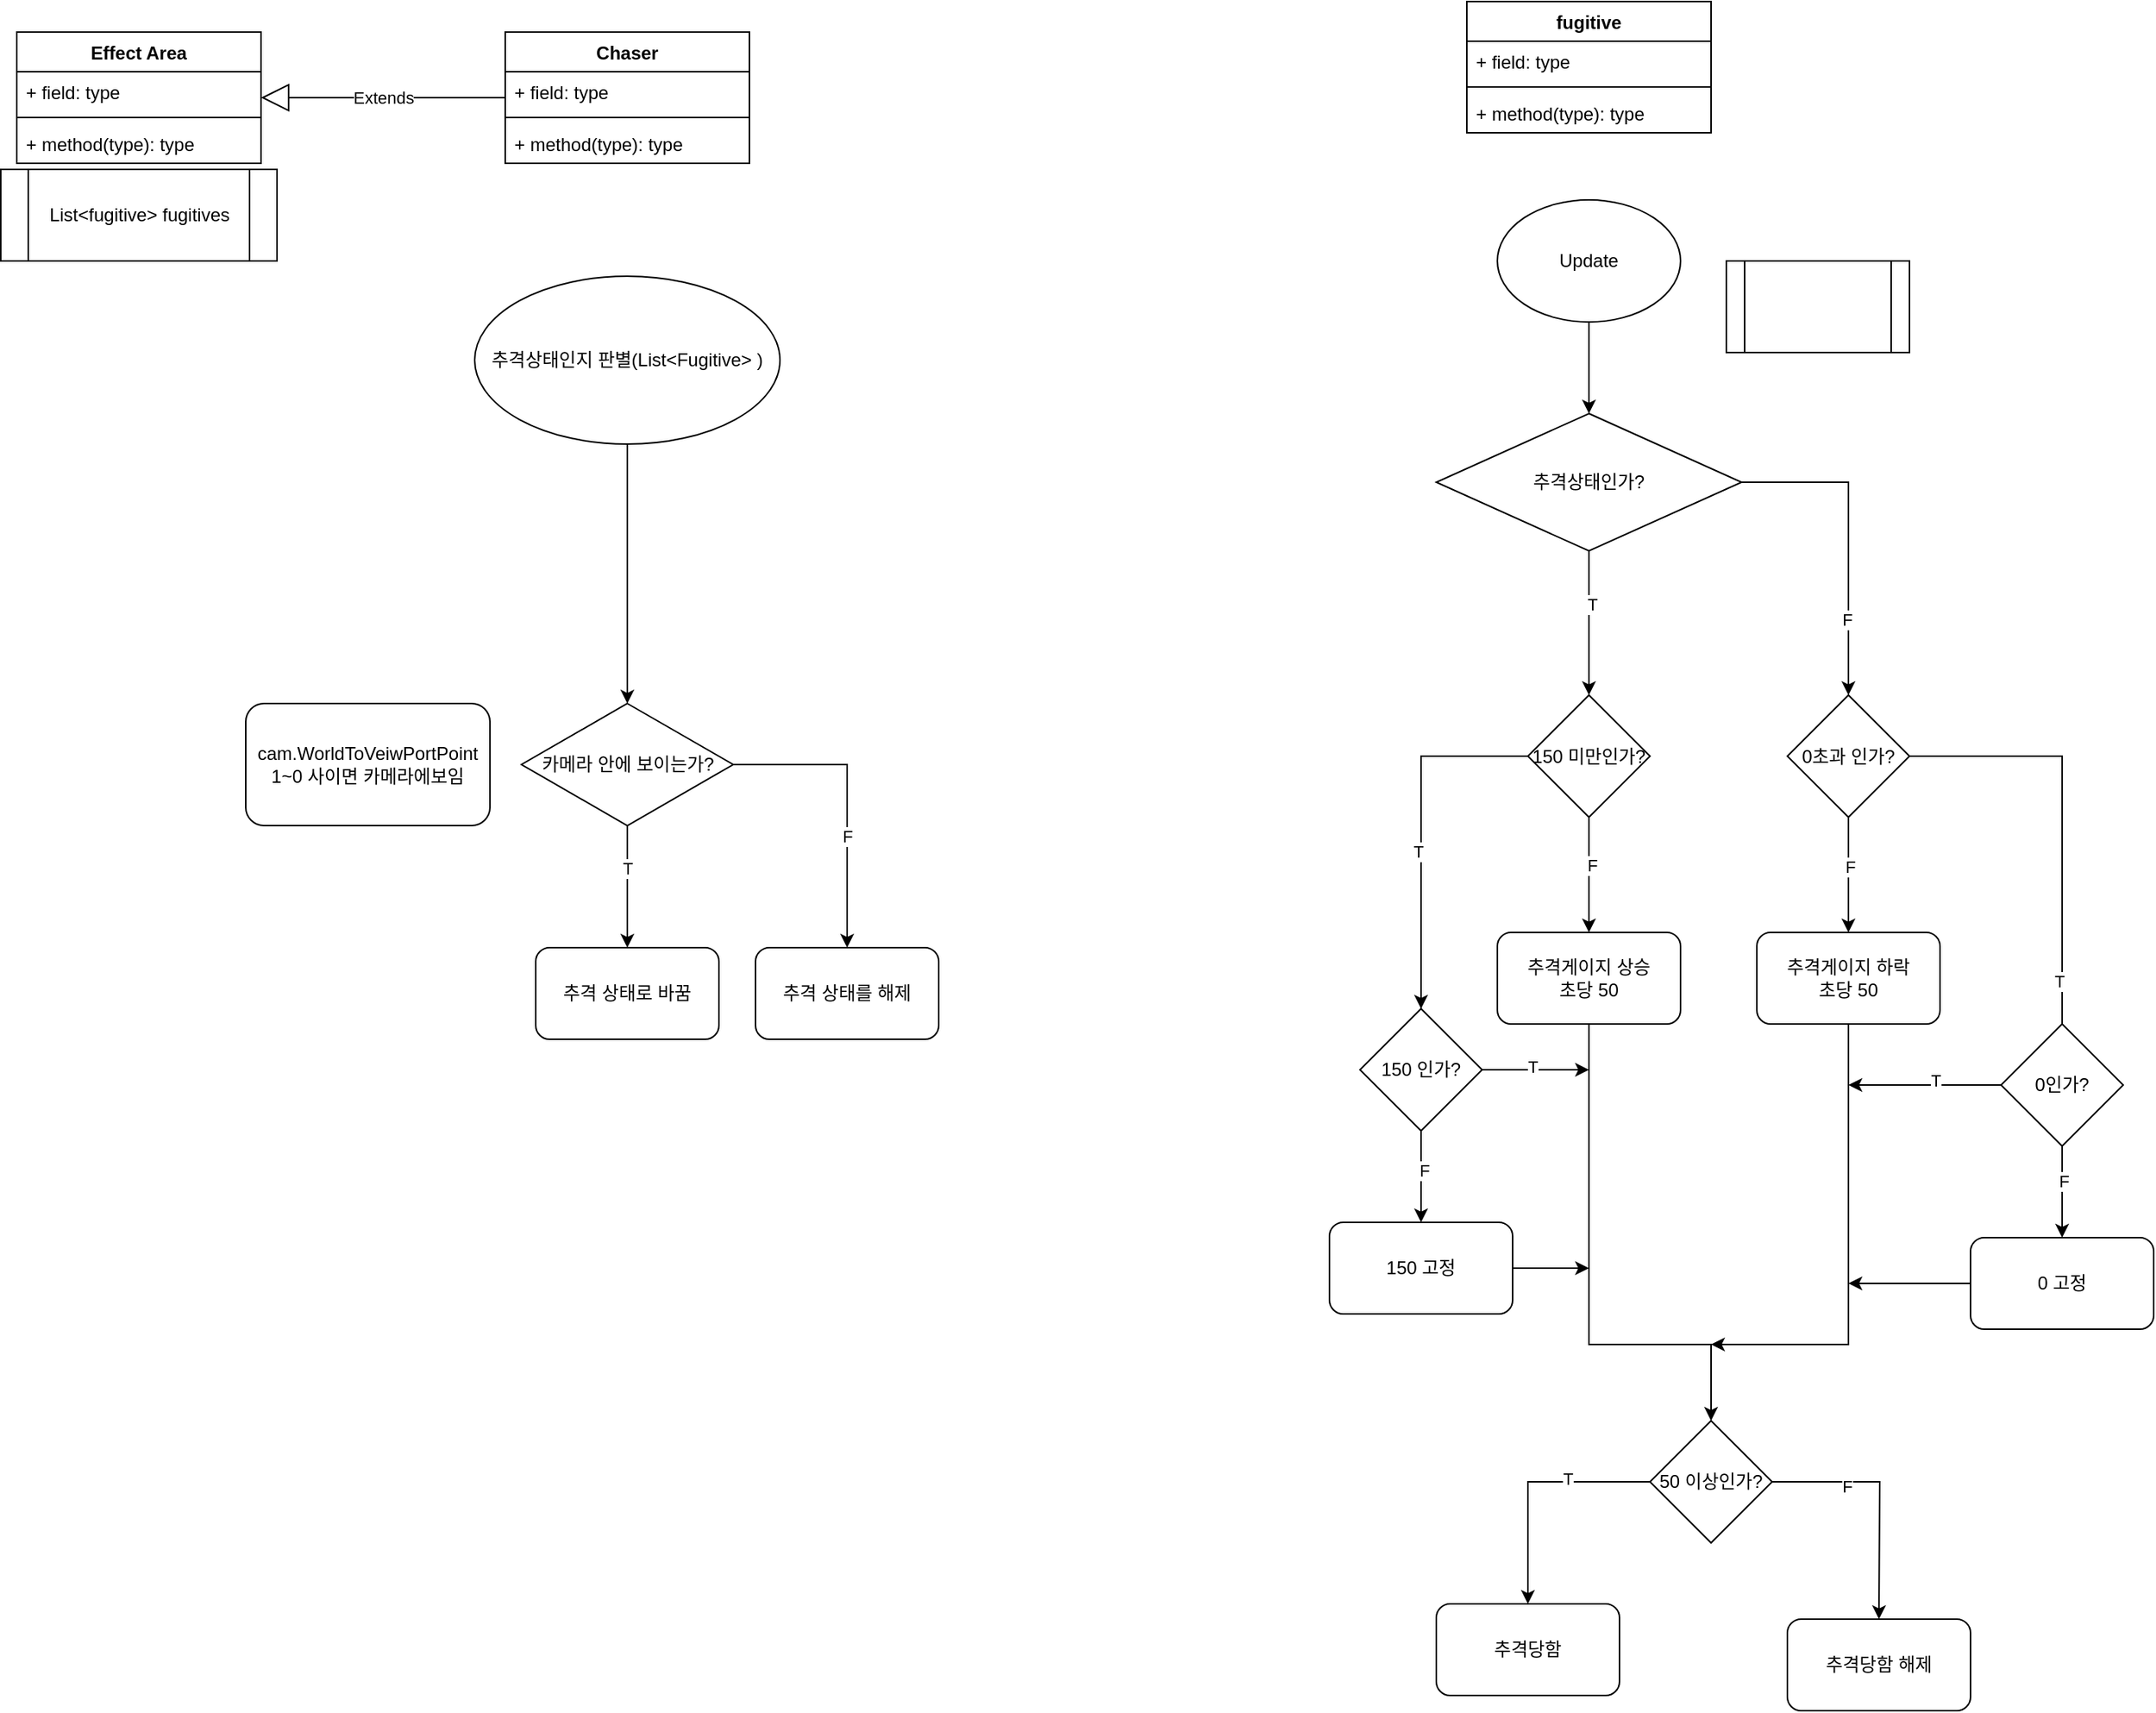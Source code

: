 <mxfile version="13.9.9" type="device"><diagram id="C5RBs43oDa-KdzZeNtuy" name="Page-1"><mxGraphModel dx="2267" dy="1360" grid="1" gridSize="10" guides="1" tooltips="1" connect="1" arrows="1" fold="1" page="1" pageScale="1" pageWidth="827" pageHeight="1169" math="0" shadow="0"><root><mxCell id="WIyWlLk6GJQsqaUBKTNV-0"/><mxCell id="WIyWlLk6GJQsqaUBKTNV-1" parent="WIyWlLk6GJQsqaUBKTNV-0"/><mxCell id="PWKRJvfebUfO8g9JHcqD-0" value="Chaser" style="swimlane;fontStyle=1;align=center;verticalAlign=top;childLayout=stackLayout;horizontal=1;startSize=26;horizontalStack=0;resizeParent=1;resizeParentMax=0;resizeLast=0;collapsible=1;marginBottom=0;" vertex="1" parent="WIyWlLk6GJQsqaUBKTNV-1"><mxGeometry x="130" y="90" width="160" height="86" as="geometry"/></mxCell><mxCell id="PWKRJvfebUfO8g9JHcqD-1" value="+ field: type" style="text;strokeColor=none;fillColor=none;align=left;verticalAlign=top;spacingLeft=4;spacingRight=4;overflow=hidden;rotatable=0;points=[[0,0.5],[1,0.5]];portConstraint=eastwest;" vertex="1" parent="PWKRJvfebUfO8g9JHcqD-0"><mxGeometry y="26" width="160" height="26" as="geometry"/></mxCell><mxCell id="PWKRJvfebUfO8g9JHcqD-2" value="" style="line;strokeWidth=1;fillColor=none;align=left;verticalAlign=middle;spacingTop=-1;spacingLeft=3;spacingRight=3;rotatable=0;labelPosition=right;points=[];portConstraint=eastwest;" vertex="1" parent="PWKRJvfebUfO8g9JHcqD-0"><mxGeometry y="52" width="160" height="8" as="geometry"/></mxCell><mxCell id="PWKRJvfebUfO8g9JHcqD-3" value="+ method(type): type" style="text;strokeColor=none;fillColor=none;align=left;verticalAlign=top;spacingLeft=4;spacingRight=4;overflow=hidden;rotatable=0;points=[[0,0.5],[1,0.5]];portConstraint=eastwest;" vertex="1" parent="PWKRJvfebUfO8g9JHcqD-0"><mxGeometry y="60" width="160" height="26" as="geometry"/></mxCell><mxCell id="PWKRJvfebUfO8g9JHcqD-4" value="fugitive" style="swimlane;fontStyle=1;align=center;verticalAlign=top;childLayout=stackLayout;horizontal=1;startSize=26;horizontalStack=0;resizeParent=1;resizeParentMax=0;resizeLast=0;collapsible=1;marginBottom=0;" vertex="1" parent="WIyWlLk6GJQsqaUBKTNV-1"><mxGeometry x="760" y="70" width="160" height="86" as="geometry"/></mxCell><mxCell id="PWKRJvfebUfO8g9JHcqD-5" value="+ field: type" style="text;strokeColor=none;fillColor=none;align=left;verticalAlign=top;spacingLeft=4;spacingRight=4;overflow=hidden;rotatable=0;points=[[0,0.5],[1,0.5]];portConstraint=eastwest;" vertex="1" parent="PWKRJvfebUfO8g9JHcqD-4"><mxGeometry y="26" width="160" height="26" as="geometry"/></mxCell><mxCell id="PWKRJvfebUfO8g9JHcqD-6" value="" style="line;strokeWidth=1;fillColor=none;align=left;verticalAlign=middle;spacingTop=-1;spacingLeft=3;spacingRight=3;rotatable=0;labelPosition=right;points=[];portConstraint=eastwest;" vertex="1" parent="PWKRJvfebUfO8g9JHcqD-4"><mxGeometry y="52" width="160" height="8" as="geometry"/></mxCell><mxCell id="PWKRJvfebUfO8g9JHcqD-7" value="+ method(type): type" style="text;strokeColor=none;fillColor=none;align=left;verticalAlign=top;spacingLeft=4;spacingRight=4;overflow=hidden;rotatable=0;points=[[0,0.5],[1,0.5]];portConstraint=eastwest;" vertex="1" parent="PWKRJvfebUfO8g9JHcqD-4"><mxGeometry y="60" width="160" height="26" as="geometry"/></mxCell><mxCell id="PWKRJvfebUfO8g9JHcqD-24" style="edgeStyle=orthogonalEdgeStyle;rounded=0;orthogonalLoop=1;jettySize=auto;html=1;" edge="1" parent="WIyWlLk6GJQsqaUBKTNV-1" source="PWKRJvfebUfO8g9JHcqD-8" target="PWKRJvfebUfO8g9JHcqD-35"><mxGeometry relative="1" as="geometry"><mxPoint x="210" y="410.003" as="targetPoint"/></mxGeometry></mxCell><mxCell id="PWKRJvfebUfO8g9JHcqD-8" value="추격상태인지 판별(List&amp;lt;Fugitive&amp;gt; )" style="ellipse;whiteSpace=wrap;html=1;" vertex="1" parent="WIyWlLk6GJQsqaUBKTNV-1"><mxGeometry x="110" y="250" width="200" height="110" as="geometry"/></mxCell><mxCell id="PWKRJvfebUfO8g9JHcqD-36" style="edgeStyle=orthogonalEdgeStyle;rounded=0;orthogonalLoop=1;jettySize=auto;html=1;" edge="1" parent="WIyWlLk6GJQsqaUBKTNV-1" source="PWKRJvfebUfO8g9JHcqD-35"><mxGeometry relative="1" as="geometry"><mxPoint x="210.005" y="690" as="targetPoint"/></mxGeometry></mxCell><mxCell id="PWKRJvfebUfO8g9JHcqD-37" value="T" style="edgeLabel;html=1;align=center;verticalAlign=middle;resizable=0;points=[];" vertex="1" connectable="0" parent="PWKRJvfebUfO8g9JHcqD-36"><mxGeometry x="-0.314" relative="1" as="geometry"><mxPoint as="offset"/></mxGeometry></mxCell><mxCell id="PWKRJvfebUfO8g9JHcqD-39" style="edgeStyle=orthogonalEdgeStyle;rounded=0;orthogonalLoop=1;jettySize=auto;html=1;" edge="1" parent="WIyWlLk6GJQsqaUBKTNV-1" source="PWKRJvfebUfO8g9JHcqD-35" target="PWKRJvfebUfO8g9JHcqD-40"><mxGeometry relative="1" as="geometry"><mxPoint x="350" y="670" as="targetPoint"/></mxGeometry></mxCell><mxCell id="PWKRJvfebUfO8g9JHcqD-41" value="F" style="edgeLabel;html=1;align=center;verticalAlign=middle;resizable=0;points=[];" vertex="1" connectable="0" parent="PWKRJvfebUfO8g9JHcqD-39"><mxGeometry x="0.248" relative="1" as="geometry"><mxPoint as="offset"/></mxGeometry></mxCell><mxCell id="PWKRJvfebUfO8g9JHcqD-35" value="카메라 안에 보이는가?" style="rhombus;whiteSpace=wrap;html=1;" vertex="1" parent="WIyWlLk6GJQsqaUBKTNV-1"><mxGeometry x="140.63" y="530" width="138.75" height="80" as="geometry"/></mxCell><mxCell id="PWKRJvfebUfO8g9JHcqD-38" value="추격 상태로 바꿈" style="rounded=1;whiteSpace=wrap;html=1;" vertex="1" parent="WIyWlLk6GJQsqaUBKTNV-1"><mxGeometry x="150" y="690" width="120" height="60" as="geometry"/></mxCell><mxCell id="PWKRJvfebUfO8g9JHcqD-40" value="추격 상태를 해제" style="rounded=1;whiteSpace=wrap;html=1;" vertex="1" parent="WIyWlLk6GJQsqaUBKTNV-1"><mxGeometry x="294" y="690" width="120" height="60" as="geometry"/></mxCell><mxCell id="PWKRJvfebUfO8g9JHcqD-42" value="List&amp;lt;fugitive&amp;gt; fugitives" style="shape=process;whiteSpace=wrap;html=1;backgroundOutline=1;" vertex="1" parent="WIyWlLk6GJQsqaUBKTNV-1"><mxGeometry x="-200.5" y="180" width="181" height="60" as="geometry"/></mxCell><mxCell id="PWKRJvfebUfO8g9JHcqD-51" style="edgeStyle=orthogonalEdgeStyle;rounded=0;orthogonalLoop=1;jettySize=auto;html=1;" edge="1" parent="WIyWlLk6GJQsqaUBKTNV-1" source="PWKRJvfebUfO8g9JHcqD-44" target="PWKRJvfebUfO8g9JHcqD-54"><mxGeometry relative="1" as="geometry"><mxPoint x="840.0" y="390" as="targetPoint"/></mxGeometry></mxCell><mxCell id="PWKRJvfebUfO8g9JHcqD-44" value="Update" style="ellipse;whiteSpace=wrap;html=1;" vertex="1" parent="WIyWlLk6GJQsqaUBKTNV-1"><mxGeometry x="780" y="200" width="120" height="80" as="geometry"/></mxCell><mxCell id="PWKRJvfebUfO8g9JHcqD-45" value="Effect Area" style="swimlane;fontStyle=1;align=center;verticalAlign=top;childLayout=stackLayout;horizontal=1;startSize=26;horizontalStack=0;resizeParent=1;resizeParentMax=0;resizeLast=0;collapsible=1;marginBottom=0;" vertex="1" parent="WIyWlLk6GJQsqaUBKTNV-1"><mxGeometry x="-190" y="90" width="160" height="86" as="geometry"/></mxCell><mxCell id="PWKRJvfebUfO8g9JHcqD-46" value="+ field: type" style="text;strokeColor=none;fillColor=none;align=left;verticalAlign=top;spacingLeft=4;spacingRight=4;overflow=hidden;rotatable=0;points=[[0,0.5],[1,0.5]];portConstraint=eastwest;" vertex="1" parent="PWKRJvfebUfO8g9JHcqD-45"><mxGeometry y="26" width="160" height="26" as="geometry"/></mxCell><mxCell id="PWKRJvfebUfO8g9JHcqD-47" value="" style="line;strokeWidth=1;fillColor=none;align=left;verticalAlign=middle;spacingTop=-1;spacingLeft=3;spacingRight=3;rotatable=0;labelPosition=right;points=[];portConstraint=eastwest;" vertex="1" parent="PWKRJvfebUfO8g9JHcqD-45"><mxGeometry y="52" width="160" height="8" as="geometry"/></mxCell><mxCell id="PWKRJvfebUfO8g9JHcqD-48" value="+ method(type): type" style="text;strokeColor=none;fillColor=none;align=left;verticalAlign=top;spacingLeft=4;spacingRight=4;overflow=hidden;rotatable=0;points=[[0,0.5],[1,0.5]];portConstraint=eastwest;" vertex="1" parent="PWKRJvfebUfO8g9JHcqD-45"><mxGeometry y="60" width="160" height="26" as="geometry"/></mxCell><mxCell id="PWKRJvfebUfO8g9JHcqD-50" value="Extends" style="endArrow=block;endSize=16;endFill=0;html=1;" edge="1" parent="WIyWlLk6GJQsqaUBKTNV-1" source="PWKRJvfebUfO8g9JHcqD-0" target="PWKRJvfebUfO8g9JHcqD-45"><mxGeometry width="160" relative="1" as="geometry"><mxPoint x="-30" y="200" as="sourcePoint"/><mxPoint x="130" y="200" as="targetPoint"/></mxGeometry></mxCell><mxCell id="PWKRJvfebUfO8g9JHcqD-52" value="cam.WorldToVeiwPortPoint&lt;br&gt;1~0 사이면 카메라에보임" style="rounded=1;whiteSpace=wrap;html=1;" vertex="1" parent="WIyWlLk6GJQsqaUBKTNV-1"><mxGeometry x="-40" y="530" width="160" height="80" as="geometry"/></mxCell><mxCell id="PWKRJvfebUfO8g9JHcqD-55" style="edgeStyle=orthogonalEdgeStyle;rounded=0;orthogonalLoop=1;jettySize=auto;html=1;entryX=0.5;entryY=0;entryDx=0;entryDy=0;" edge="1" parent="WIyWlLk6GJQsqaUBKTNV-1" source="PWKRJvfebUfO8g9JHcqD-54" target="PWKRJvfebUfO8g9JHcqD-64"><mxGeometry relative="1" as="geometry"><mxPoint x="840.0" y="510" as="targetPoint"/></mxGeometry></mxCell><mxCell id="PWKRJvfebUfO8g9JHcqD-58" value="T" style="edgeLabel;html=1;align=center;verticalAlign=middle;resizable=0;points=[];" vertex="1" connectable="0" parent="PWKRJvfebUfO8g9JHcqD-55"><mxGeometry x="-0.264" y="2" relative="1" as="geometry"><mxPoint as="offset"/></mxGeometry></mxCell><mxCell id="PWKRJvfebUfO8g9JHcqD-59" style="edgeStyle=orthogonalEdgeStyle;rounded=0;orthogonalLoop=1;jettySize=auto;html=1;" edge="1" parent="WIyWlLk6GJQsqaUBKTNV-1" source="PWKRJvfebUfO8g9JHcqD-54" target="PWKRJvfebUfO8g9JHcqD-62"><mxGeometry relative="1" as="geometry"><mxPoint x="1010" y="480" as="targetPoint"/></mxGeometry></mxCell><mxCell id="PWKRJvfebUfO8g9JHcqD-60" value="F" style="edgeLabel;html=1;align=center;verticalAlign=middle;resizable=0;points=[];" vertex="1" connectable="0" parent="PWKRJvfebUfO8g9JHcqD-59"><mxGeometry x="0.521" y="-1" relative="1" as="geometry"><mxPoint as="offset"/></mxGeometry></mxCell><mxCell id="PWKRJvfebUfO8g9JHcqD-54" value="추격상태인가?" style="rhombus;whiteSpace=wrap;html=1;" vertex="1" parent="WIyWlLk6GJQsqaUBKTNV-1"><mxGeometry x="740" y="340" width="200" height="90" as="geometry"/></mxCell><mxCell id="PWKRJvfebUfO8g9JHcqD-78" style="edgeStyle=orthogonalEdgeStyle;rounded=0;orthogonalLoop=1;jettySize=auto;html=1;" edge="1" parent="WIyWlLk6GJQsqaUBKTNV-1" source="PWKRJvfebUfO8g9JHcqD-56" target="PWKRJvfebUfO8g9JHcqD-99"><mxGeometry relative="1" as="geometry"><mxPoint x="840" y="975" as="targetPoint"/><Array as="points"><mxPoint x="840" y="950"/><mxPoint x="920" y="950"/></Array></mxGeometry></mxCell><mxCell id="PWKRJvfebUfO8g9JHcqD-56" value="추격게이지 상승&lt;br&gt;초당 50" style="rounded=1;whiteSpace=wrap;html=1;" vertex="1" parent="WIyWlLk6GJQsqaUBKTNV-1"><mxGeometry x="780.0" y="680" width="120" height="60" as="geometry"/></mxCell><mxCell id="PWKRJvfebUfO8g9JHcqD-57" value="" style="shape=process;whiteSpace=wrap;html=1;backgroundOutline=1;" vertex="1" parent="WIyWlLk6GJQsqaUBKTNV-1"><mxGeometry x="930" y="240" width="120" height="60" as="geometry"/></mxCell><mxCell id="PWKRJvfebUfO8g9JHcqD-80" style="edgeStyle=orthogonalEdgeStyle;rounded=0;orthogonalLoop=1;jettySize=auto;html=1;" edge="1" parent="WIyWlLk6GJQsqaUBKTNV-1" source="PWKRJvfebUfO8g9JHcqD-61"><mxGeometry relative="1" as="geometry"><mxPoint x="920" y="950" as="targetPoint"/><Array as="points"><mxPoint x="1010" y="950"/><mxPoint x="920" y="950"/></Array></mxGeometry></mxCell><mxCell id="PWKRJvfebUfO8g9JHcqD-61" value="추격게이지 하락&lt;br&gt;초당 50" style="rounded=1;whiteSpace=wrap;html=1;" vertex="1" parent="WIyWlLk6GJQsqaUBKTNV-1"><mxGeometry x="950.0" y="680" width="120" height="60" as="geometry"/></mxCell><mxCell id="PWKRJvfebUfO8g9JHcqD-69" style="edgeStyle=orthogonalEdgeStyle;rounded=0;orthogonalLoop=1;jettySize=auto;html=1;" edge="1" parent="WIyWlLk6GJQsqaUBKTNV-1" source="PWKRJvfebUfO8g9JHcqD-62" target="PWKRJvfebUfO8g9JHcqD-61"><mxGeometry relative="1" as="geometry"/></mxCell><mxCell id="PWKRJvfebUfO8g9JHcqD-70" value="F" style="edgeLabel;html=1;align=center;verticalAlign=middle;resizable=0;points=[];" vertex="1" connectable="0" parent="PWKRJvfebUfO8g9JHcqD-69"><mxGeometry x="-0.144" y="1" relative="1" as="geometry"><mxPoint as="offset"/></mxGeometry></mxCell><mxCell id="PWKRJvfebUfO8g9JHcqD-75" style="edgeStyle=orthogonalEdgeStyle;rounded=0;orthogonalLoop=1;jettySize=auto;html=1;" edge="1" parent="WIyWlLk6GJQsqaUBKTNV-1" source="PWKRJvfebUfO8g9JHcqD-62"><mxGeometry relative="1" as="geometry"><mxPoint x="1010" y="780" as="targetPoint"/><Array as="points"><mxPoint x="1150" y="565"/><mxPoint x="1150" y="780"/></Array></mxGeometry></mxCell><mxCell id="PWKRJvfebUfO8g9JHcqD-81" value="T" style="edgeLabel;html=1;align=center;verticalAlign=middle;resizable=0;points=[];" vertex="1" connectable="0" parent="PWKRJvfebUfO8g9JHcqD-75"><mxGeometry x="0.085" y="-2" relative="1" as="geometry"><mxPoint as="offset"/></mxGeometry></mxCell><mxCell id="PWKRJvfebUfO8g9JHcqD-93" value="T" style="edgeLabel;html=1;align=center;verticalAlign=middle;resizable=0;points=[];" vertex="1" connectable="0" parent="PWKRJvfebUfO8g9JHcqD-75"><mxGeometry x="0.753" y="-3" relative="1" as="geometry"><mxPoint as="offset"/></mxGeometry></mxCell><mxCell id="PWKRJvfebUfO8g9JHcqD-62" value="0초과 인가?" style="rhombus;whiteSpace=wrap;html=1;" vertex="1" parent="WIyWlLk6GJQsqaUBKTNV-1"><mxGeometry x="970" y="524.5" width="80" height="80" as="geometry"/></mxCell><mxCell id="PWKRJvfebUfO8g9JHcqD-67" style="edgeStyle=orthogonalEdgeStyle;rounded=0;orthogonalLoop=1;jettySize=auto;html=1;" edge="1" parent="WIyWlLk6GJQsqaUBKTNV-1" source="PWKRJvfebUfO8g9JHcqD-64" target="PWKRJvfebUfO8g9JHcqD-56"><mxGeometry relative="1" as="geometry"/></mxCell><mxCell id="PWKRJvfebUfO8g9JHcqD-68" value="F" style="edgeLabel;html=1;align=center;verticalAlign=middle;resizable=0;points=[];" vertex="1" connectable="0" parent="PWKRJvfebUfO8g9JHcqD-67"><mxGeometry x="-0.173" y="2" relative="1" as="geometry"><mxPoint as="offset"/></mxGeometry></mxCell><mxCell id="PWKRJvfebUfO8g9JHcqD-71" style="edgeStyle=orthogonalEdgeStyle;rounded=0;orthogonalLoop=1;jettySize=auto;html=1;" edge="1" parent="WIyWlLk6GJQsqaUBKTNV-1" source="PWKRJvfebUfO8g9JHcqD-84"><mxGeometry relative="1" as="geometry"><mxPoint x="840" y="770" as="targetPoint"/><Array as="points"><mxPoint x="730" y="565"/><mxPoint x="730" y="770"/><mxPoint x="840" y="770"/></Array></mxGeometry></mxCell><mxCell id="PWKRJvfebUfO8g9JHcqD-87" value="T" style="edgeLabel;html=1;align=center;verticalAlign=middle;resizable=0;points=[];" vertex="1" connectable="0" parent="PWKRJvfebUfO8g9JHcqD-71"><mxGeometry x="0.843" y="2" relative="1" as="geometry"><mxPoint as="offset"/></mxGeometry></mxCell><mxCell id="PWKRJvfebUfO8g9JHcqD-64" value="150 미만인가?" style="rhombus;whiteSpace=wrap;html=1;" vertex="1" parent="WIyWlLk6GJQsqaUBKTNV-1"><mxGeometry x="800" y="524.5" width="80" height="80" as="geometry"/></mxCell><mxCell id="PWKRJvfebUfO8g9JHcqD-101" style="edgeStyle=orthogonalEdgeStyle;rounded=0;orthogonalLoop=1;jettySize=auto;html=1;" edge="1" parent="WIyWlLk6GJQsqaUBKTNV-1" source="PWKRJvfebUfO8g9JHcqD-83"><mxGeometry relative="1" as="geometry"><mxPoint x="840" y="900" as="targetPoint"/></mxGeometry></mxCell><mxCell id="PWKRJvfebUfO8g9JHcqD-83" value="150 고정" style="rounded=1;whiteSpace=wrap;html=1;" vertex="1" parent="WIyWlLk6GJQsqaUBKTNV-1"><mxGeometry x="670" y="870" width="120" height="60" as="geometry"/></mxCell><mxCell id="PWKRJvfebUfO8g9JHcqD-88" style="edgeStyle=orthogonalEdgeStyle;rounded=0;orthogonalLoop=1;jettySize=auto;html=1;entryX=0.5;entryY=0;entryDx=0;entryDy=0;" edge="1" parent="WIyWlLk6GJQsqaUBKTNV-1" source="PWKRJvfebUfO8g9JHcqD-84" target="PWKRJvfebUfO8g9JHcqD-83"><mxGeometry relative="1" as="geometry"/></mxCell><mxCell id="PWKRJvfebUfO8g9JHcqD-89" value="F" style="edgeLabel;html=1;align=center;verticalAlign=middle;resizable=0;points=[];" vertex="1" connectable="0" parent="PWKRJvfebUfO8g9JHcqD-88"><mxGeometry x="-0.144" y="2" relative="1" as="geometry"><mxPoint as="offset"/></mxGeometry></mxCell><mxCell id="PWKRJvfebUfO8g9JHcqD-84" value="150 인가?" style="rhombus;whiteSpace=wrap;html=1;" vertex="1" parent="WIyWlLk6GJQsqaUBKTNV-1"><mxGeometry x="690" y="730" width="80" height="80" as="geometry"/></mxCell><mxCell id="PWKRJvfebUfO8g9JHcqD-85" style="edgeStyle=orthogonalEdgeStyle;rounded=0;orthogonalLoop=1;jettySize=auto;html=1;" edge="1" parent="WIyWlLk6GJQsqaUBKTNV-1" source="PWKRJvfebUfO8g9JHcqD-64" target="PWKRJvfebUfO8g9JHcqD-84"><mxGeometry relative="1" as="geometry"><mxPoint x="840" y="770" as="targetPoint"/><mxPoint x="800" y="564.5" as="sourcePoint"/><Array as="points"/></mxGeometry></mxCell><mxCell id="PWKRJvfebUfO8g9JHcqD-86" value="T" style="edgeLabel;html=1;align=center;verticalAlign=middle;resizable=0;points=[];" vertex="1" connectable="0" parent="PWKRJvfebUfO8g9JHcqD-85"><mxGeometry x="0.125" y="-2" relative="1" as="geometry"><mxPoint as="offset"/></mxGeometry></mxCell><mxCell id="PWKRJvfebUfO8g9JHcqD-92" style="edgeStyle=orthogonalEdgeStyle;rounded=0;orthogonalLoop=1;jettySize=auto;html=1;entryX=0.5;entryY=0;entryDx=0;entryDy=0;" edge="1" parent="WIyWlLk6GJQsqaUBKTNV-1" source="PWKRJvfebUfO8g9JHcqD-90" target="PWKRJvfebUfO8g9JHcqD-91"><mxGeometry relative="1" as="geometry"/></mxCell><mxCell id="PWKRJvfebUfO8g9JHcqD-94" value="F" style="edgeLabel;html=1;align=center;verticalAlign=middle;resizable=0;points=[];" vertex="1" connectable="0" parent="PWKRJvfebUfO8g9JHcqD-92"><mxGeometry x="-0.227" y="1" relative="1" as="geometry"><mxPoint as="offset"/></mxGeometry></mxCell><mxCell id="PWKRJvfebUfO8g9JHcqD-90" value="0인가?" style="rhombus;whiteSpace=wrap;html=1;" vertex="1" parent="WIyWlLk6GJQsqaUBKTNV-1"><mxGeometry x="1110" y="740" width="80" height="80" as="geometry"/></mxCell><mxCell id="PWKRJvfebUfO8g9JHcqD-100" style="edgeStyle=orthogonalEdgeStyle;rounded=0;orthogonalLoop=1;jettySize=auto;html=1;" edge="1" parent="WIyWlLk6GJQsqaUBKTNV-1" source="PWKRJvfebUfO8g9JHcqD-91"><mxGeometry relative="1" as="geometry"><mxPoint x="1010" y="910" as="targetPoint"/></mxGeometry></mxCell><mxCell id="PWKRJvfebUfO8g9JHcqD-91" value="0 고정" style="rounded=1;whiteSpace=wrap;html=1;" vertex="1" parent="WIyWlLk6GJQsqaUBKTNV-1"><mxGeometry x="1090" y="880" width="120" height="60" as="geometry"/></mxCell><mxCell id="PWKRJvfebUfO8g9JHcqD-102" style="edgeStyle=orthogonalEdgeStyle;rounded=0;orthogonalLoop=1;jettySize=auto;html=1;" edge="1" parent="WIyWlLk6GJQsqaUBKTNV-1" source="PWKRJvfebUfO8g9JHcqD-99" target="PWKRJvfebUfO8g9JHcqD-103"><mxGeometry relative="1" as="geometry"><mxPoint x="920" y="1160.0" as="targetPoint"/></mxGeometry></mxCell><mxCell id="PWKRJvfebUfO8g9JHcqD-104" value="T" style="edgeLabel;html=1;align=center;verticalAlign=middle;resizable=0;points=[];" vertex="1" connectable="0" parent="PWKRJvfebUfO8g9JHcqD-102"><mxGeometry x="-0.325" y="-2" relative="1" as="geometry"><mxPoint as="offset"/></mxGeometry></mxCell><mxCell id="PWKRJvfebUfO8g9JHcqD-105" style="edgeStyle=orthogonalEdgeStyle;rounded=0;orthogonalLoop=1;jettySize=auto;html=1;" edge="1" parent="WIyWlLk6GJQsqaUBKTNV-1" source="PWKRJvfebUfO8g9JHcqD-99"><mxGeometry relative="1" as="geometry"><mxPoint x="1030" y="1130" as="targetPoint"/></mxGeometry></mxCell><mxCell id="PWKRJvfebUfO8g9JHcqD-106" value="F" style="edgeLabel;html=1;align=center;verticalAlign=middle;resizable=0;points=[];" vertex="1" connectable="0" parent="PWKRJvfebUfO8g9JHcqD-105"><mxGeometry x="-0.388" y="-3" relative="1" as="geometry"><mxPoint as="offset"/></mxGeometry></mxCell><mxCell id="PWKRJvfebUfO8g9JHcqD-99" value="50 이상인가?" style="rhombus;whiteSpace=wrap;html=1;" vertex="1" parent="WIyWlLk6GJQsqaUBKTNV-1"><mxGeometry x="880" y="1000" width="80" height="80" as="geometry"/></mxCell><mxCell id="PWKRJvfebUfO8g9JHcqD-103" value="추격당함" style="rounded=1;whiteSpace=wrap;html=1;" vertex="1" parent="WIyWlLk6GJQsqaUBKTNV-1"><mxGeometry x="740" y="1120.0" width="120" height="60" as="geometry"/></mxCell><mxCell id="PWKRJvfebUfO8g9JHcqD-107" value="추격당함 해제" style="rounded=1;whiteSpace=wrap;html=1;" vertex="1" parent="WIyWlLk6GJQsqaUBKTNV-1"><mxGeometry x="970" y="1130.0" width="120" height="60" as="geometry"/></mxCell></root></mxGraphModel></diagram></mxfile>